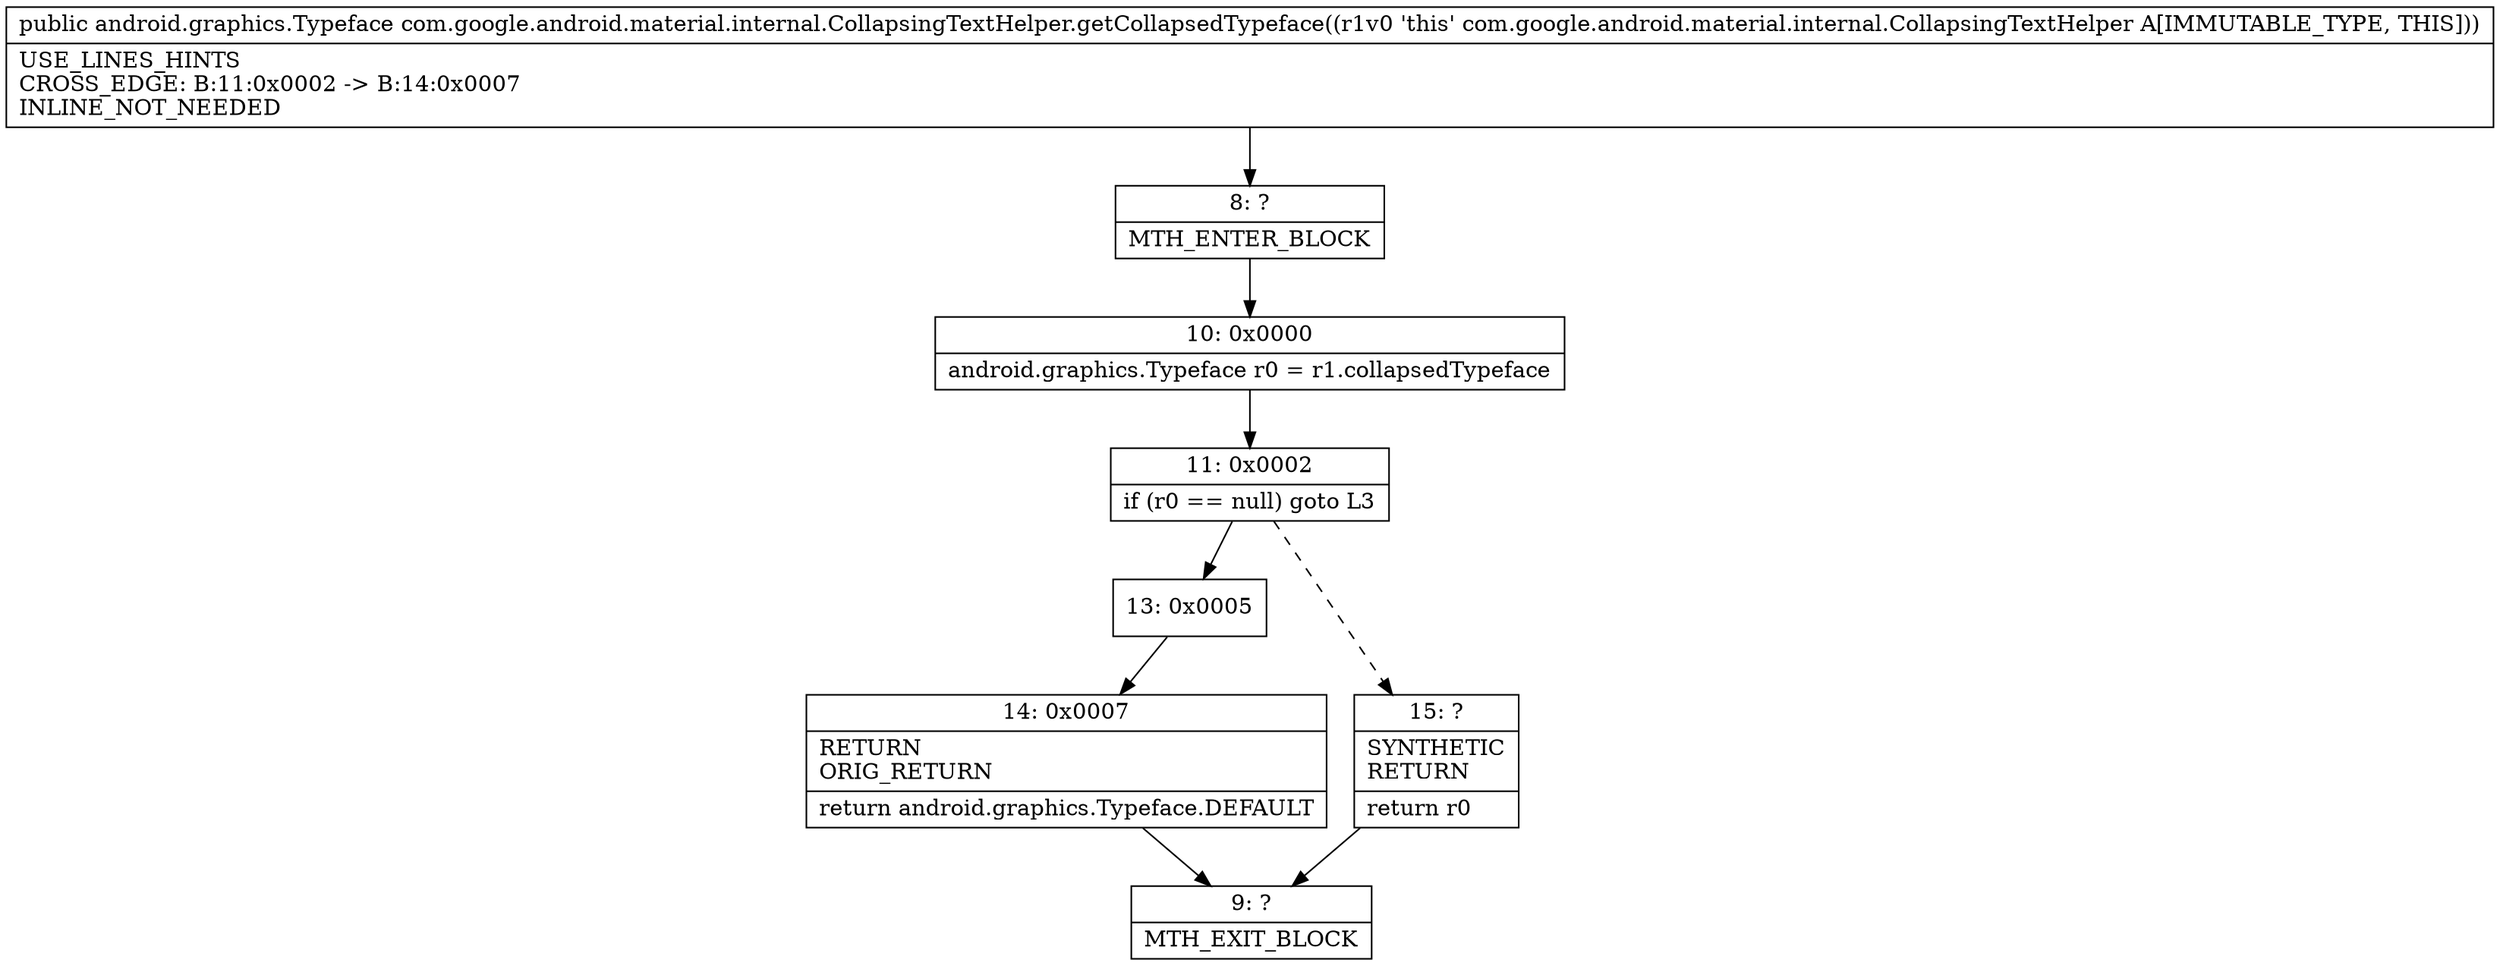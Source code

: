 digraph "CFG forcom.google.android.material.internal.CollapsingTextHelper.getCollapsedTypeface()Landroid\/graphics\/Typeface;" {
Node_8 [shape=record,label="{8\:\ ?|MTH_ENTER_BLOCK\l}"];
Node_10 [shape=record,label="{10\:\ 0x0000|android.graphics.Typeface r0 = r1.collapsedTypeface\l}"];
Node_11 [shape=record,label="{11\:\ 0x0002|if (r0 == null) goto L3\l}"];
Node_13 [shape=record,label="{13\:\ 0x0005}"];
Node_14 [shape=record,label="{14\:\ 0x0007|RETURN\lORIG_RETURN\l|return android.graphics.Typeface.DEFAULT\l}"];
Node_9 [shape=record,label="{9\:\ ?|MTH_EXIT_BLOCK\l}"];
Node_15 [shape=record,label="{15\:\ ?|SYNTHETIC\lRETURN\l|return r0\l}"];
MethodNode[shape=record,label="{public android.graphics.Typeface com.google.android.material.internal.CollapsingTextHelper.getCollapsedTypeface((r1v0 'this' com.google.android.material.internal.CollapsingTextHelper A[IMMUTABLE_TYPE, THIS]))  | USE_LINES_HINTS\lCROSS_EDGE: B:11:0x0002 \-\> B:14:0x0007\lINLINE_NOT_NEEDED\l}"];
MethodNode -> Node_8;Node_8 -> Node_10;
Node_10 -> Node_11;
Node_11 -> Node_13;
Node_11 -> Node_15[style=dashed];
Node_13 -> Node_14;
Node_14 -> Node_9;
Node_15 -> Node_9;
}

